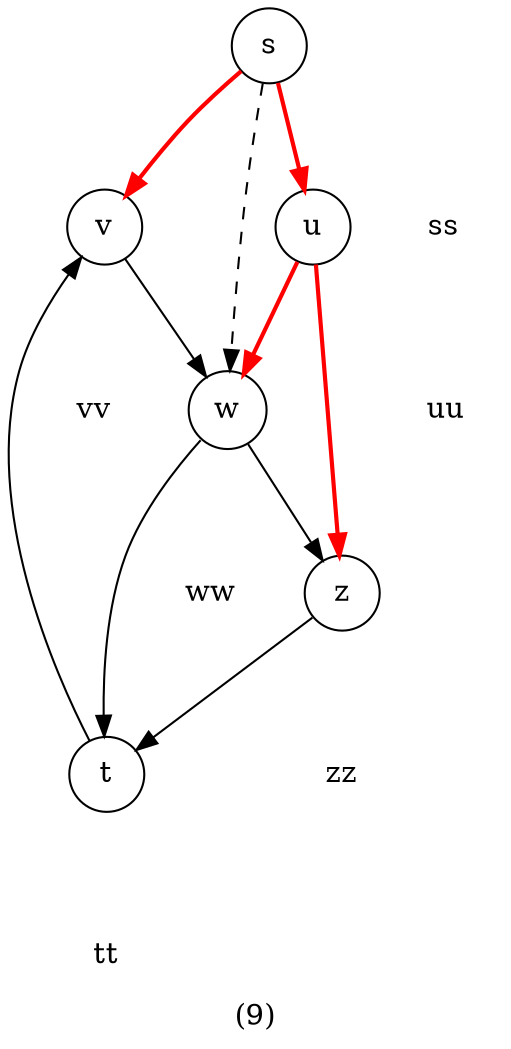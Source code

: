 digraph G {
  graph [label="(9)", lblstyle="below=-1cm"];
  node [style="fill=blue!20", shape=circle, texmode="math"];
  edge [label=" ", lblstyle=auto, topath="bend left"];

  s -> v [texlbl="$7$", color=red, style=bold, topath="bend right"];
  s -> w [texlbl="$4$", color=black, style=dashed];
  s -> u [texlbl="$2$", color=red, style=bold];
  v -> w [texlbl="$1$"];
  u -> w [texlbl="$1$", color=red, style=bold];
  u -> z [texlbl="$3$", color=red, style=bold];
  w -> t [texlbl="$4$"];
  w -> z [texlbl="$1$", topath="bend right"];
  z -> t [texlbl="$2$"];
  t -> v [texlbl="$0$"];

  node [style="", shape=none];
  edge [style=invis, len=0.2, topath=""];
  s -> ss;
  u -> uu;
  v -> vv;
  t -> tt;
  z -> zz;
  w -> ww;
  ss [texlbl="\color{blue}$0$"]
  uu [texlbl="\color{blue}$2$"]
  vv [texlbl="\color{blue}$7$"]
  tt [texlbl="\color{blue}$43$"]
  zz [texlbl="\color{blue}$5$"]
  ww [texlbl="\color{blue}$3$"]

  s [style="fill=green!20"]
  u [style="fill=green!20"]
}

